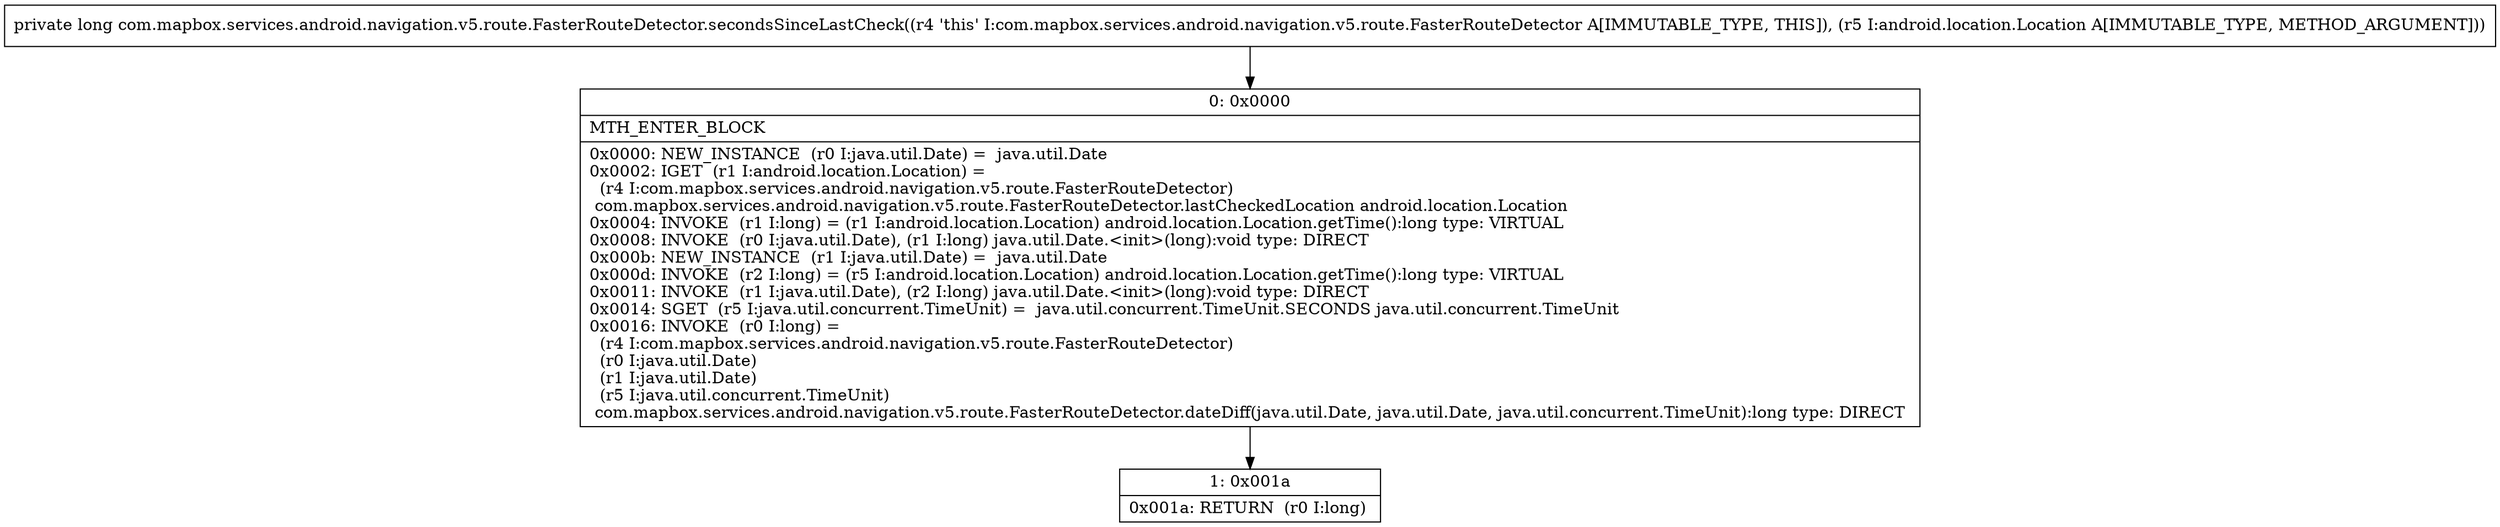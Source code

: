 digraph "CFG forcom.mapbox.services.android.navigation.v5.route.FasterRouteDetector.secondsSinceLastCheck(Landroid\/location\/Location;)J" {
Node_0 [shape=record,label="{0\:\ 0x0000|MTH_ENTER_BLOCK\l|0x0000: NEW_INSTANCE  (r0 I:java.util.Date) =  java.util.Date \l0x0002: IGET  (r1 I:android.location.Location) = \l  (r4 I:com.mapbox.services.android.navigation.v5.route.FasterRouteDetector)\l com.mapbox.services.android.navigation.v5.route.FasterRouteDetector.lastCheckedLocation android.location.Location \l0x0004: INVOKE  (r1 I:long) = (r1 I:android.location.Location) android.location.Location.getTime():long type: VIRTUAL \l0x0008: INVOKE  (r0 I:java.util.Date), (r1 I:long) java.util.Date.\<init\>(long):void type: DIRECT \l0x000b: NEW_INSTANCE  (r1 I:java.util.Date) =  java.util.Date \l0x000d: INVOKE  (r2 I:long) = (r5 I:android.location.Location) android.location.Location.getTime():long type: VIRTUAL \l0x0011: INVOKE  (r1 I:java.util.Date), (r2 I:long) java.util.Date.\<init\>(long):void type: DIRECT \l0x0014: SGET  (r5 I:java.util.concurrent.TimeUnit) =  java.util.concurrent.TimeUnit.SECONDS java.util.concurrent.TimeUnit \l0x0016: INVOKE  (r0 I:long) = \l  (r4 I:com.mapbox.services.android.navigation.v5.route.FasterRouteDetector)\l  (r0 I:java.util.Date)\l  (r1 I:java.util.Date)\l  (r5 I:java.util.concurrent.TimeUnit)\l com.mapbox.services.android.navigation.v5.route.FasterRouteDetector.dateDiff(java.util.Date, java.util.Date, java.util.concurrent.TimeUnit):long type: DIRECT \l}"];
Node_1 [shape=record,label="{1\:\ 0x001a|0x001a: RETURN  (r0 I:long) \l}"];
MethodNode[shape=record,label="{private long com.mapbox.services.android.navigation.v5.route.FasterRouteDetector.secondsSinceLastCheck((r4 'this' I:com.mapbox.services.android.navigation.v5.route.FasterRouteDetector A[IMMUTABLE_TYPE, THIS]), (r5 I:android.location.Location A[IMMUTABLE_TYPE, METHOD_ARGUMENT])) }"];
MethodNode -> Node_0;
Node_0 -> Node_1;
}

